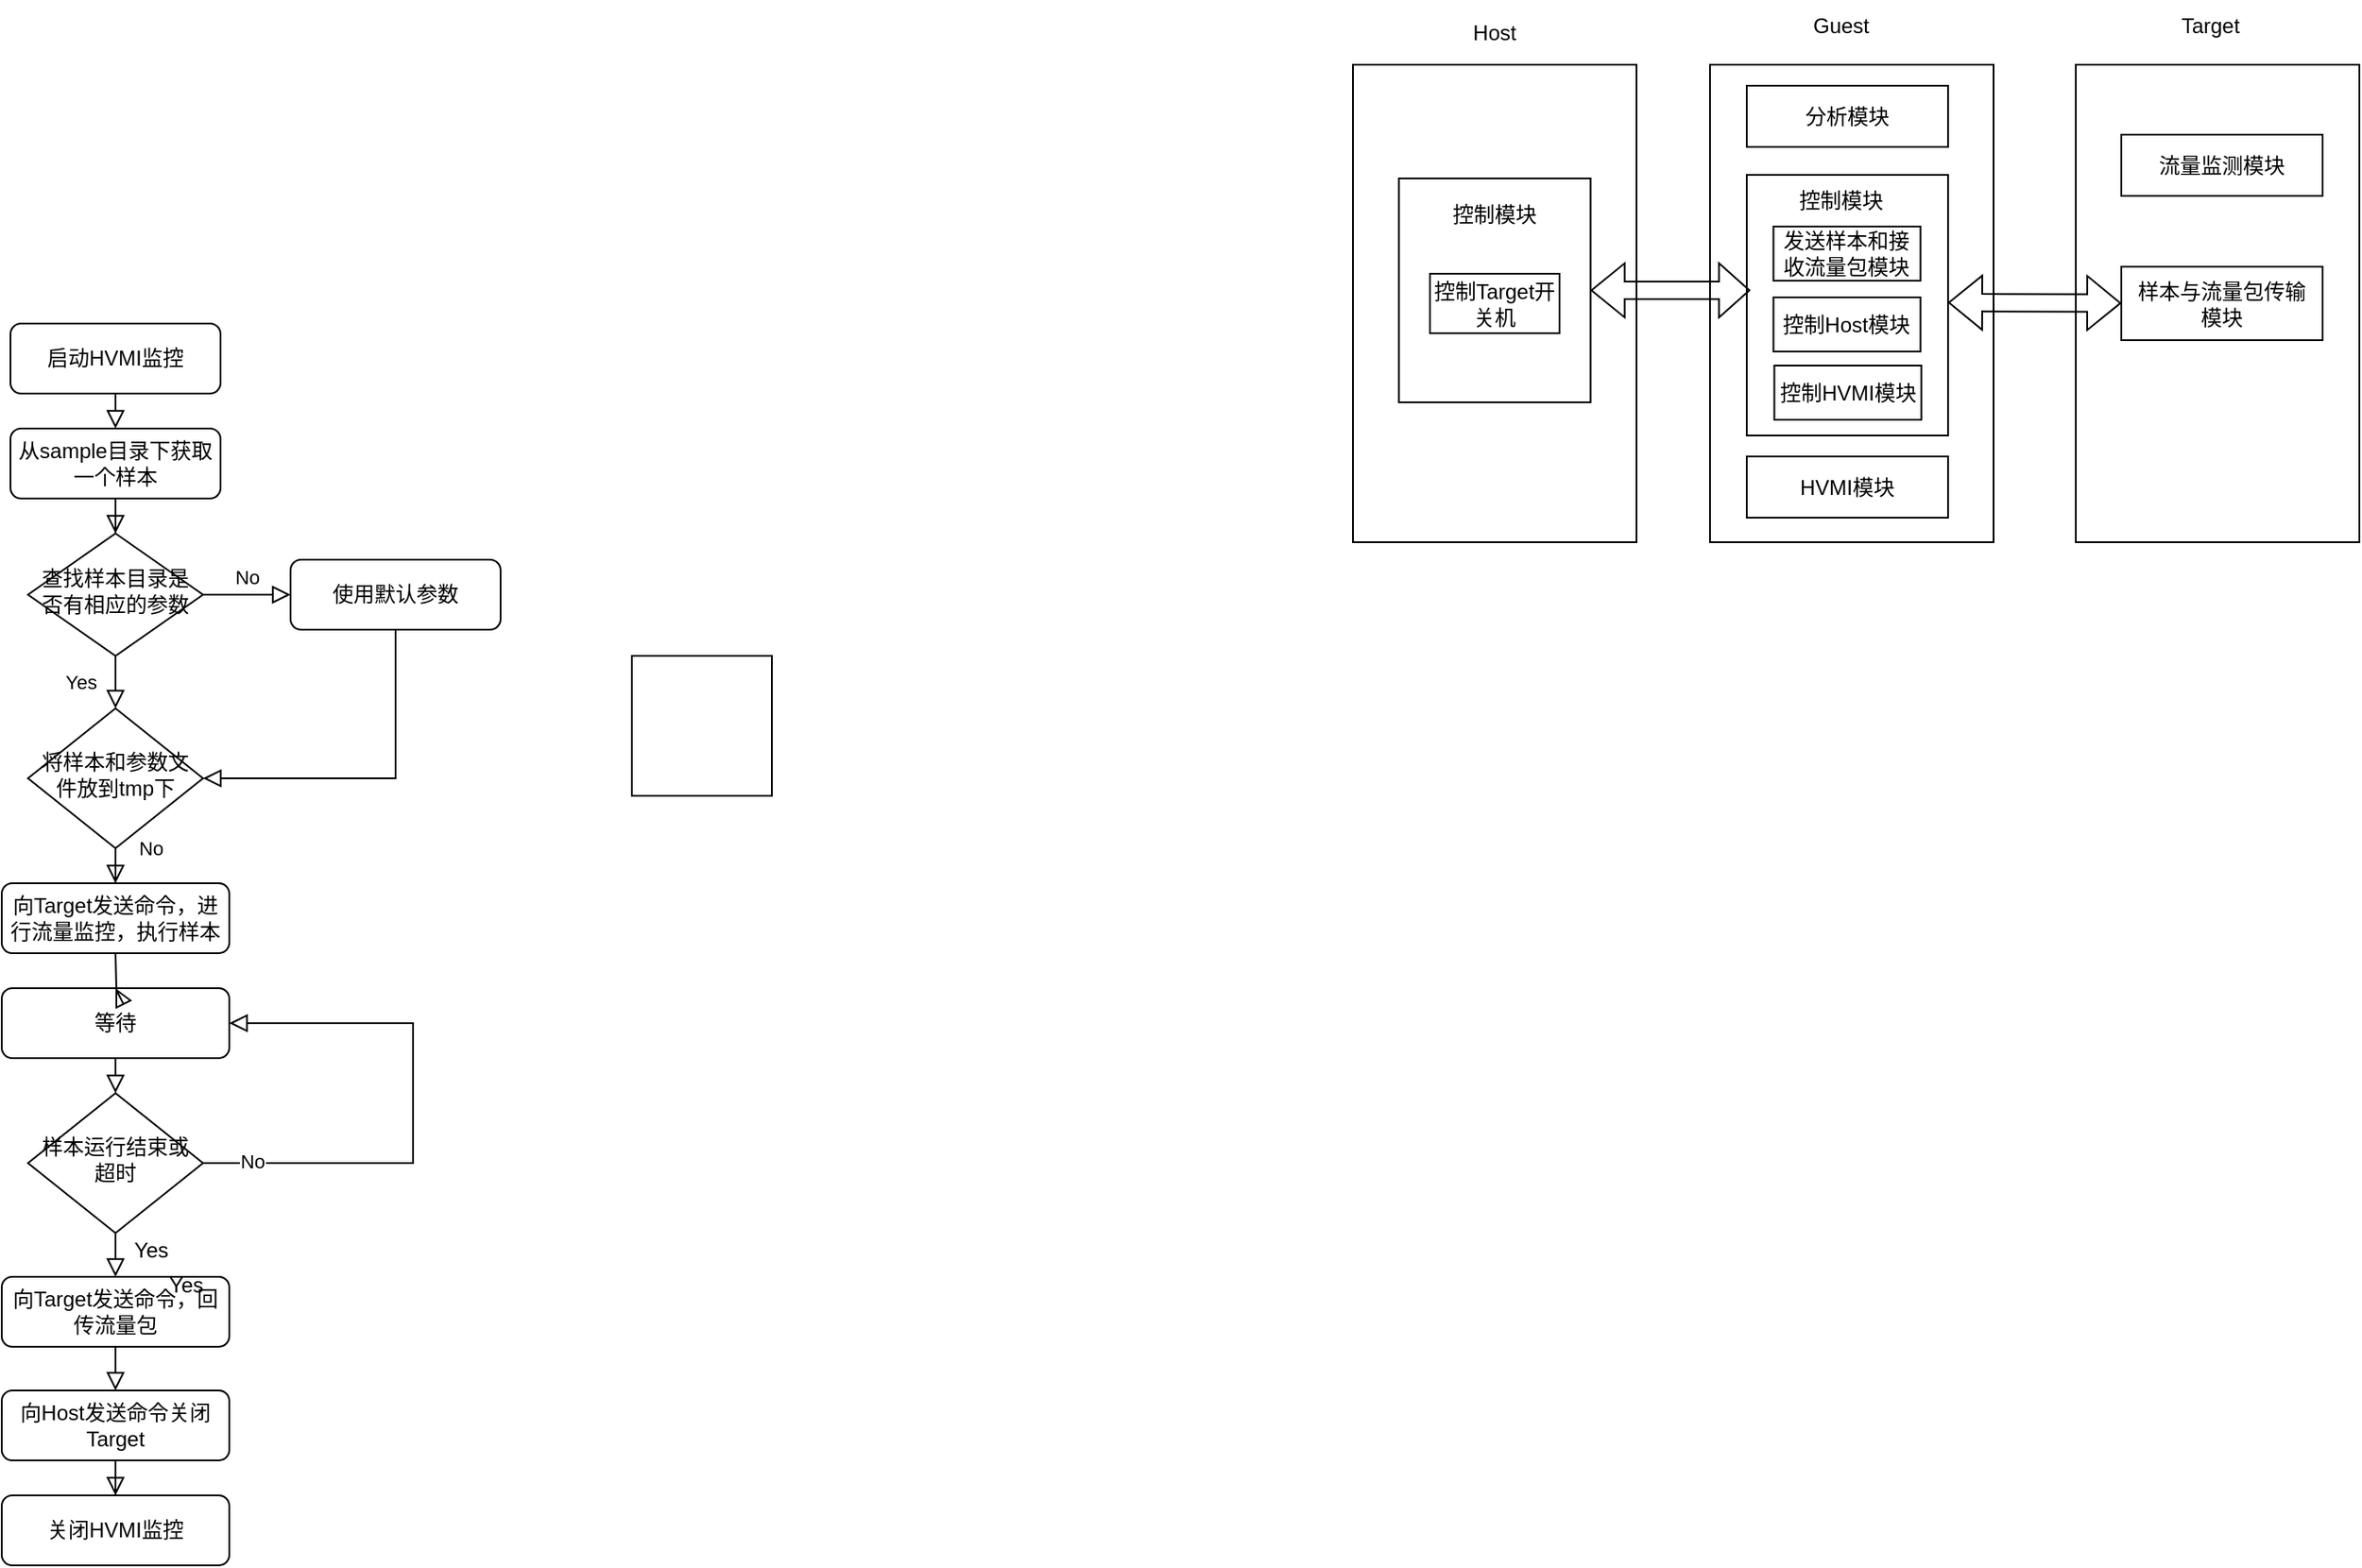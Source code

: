 <mxfile version="20.5.1" type="github" pages="2">
  <diagram id="C5RBs43oDa-KdzZeNtuy" name="Page-1">
    <mxGraphModel dx="1209" dy="634" grid="0" gridSize="10" guides="1" tooltips="1" connect="1" arrows="1" fold="1" page="1" pageScale="1" pageWidth="827" pageHeight="1169" math="0" shadow="0">
      <root>
        <mxCell id="WIyWlLk6GJQsqaUBKTNV-0" />
        <mxCell id="WIyWlLk6GJQsqaUBKTNV-1" parent="WIyWlLk6GJQsqaUBKTNV-0" />
        <mxCell id="WIyWlLk6GJQsqaUBKTNV-2" value="" style="rounded=0;html=1;jettySize=auto;orthogonalLoop=1;fontSize=11;endArrow=block;endFill=0;endSize=8;strokeWidth=1;shadow=0;labelBackgroundColor=none;edgeStyle=orthogonalEdgeStyle;exitX=0.5;exitY=1;exitDx=0;exitDy=0;" parent="WIyWlLk6GJQsqaUBKTNV-1" source="L5bjJk7ckYGiC62Blhyu-32" target="WIyWlLk6GJQsqaUBKTNV-6" edge="1">
          <mxGeometry relative="1" as="geometry">
            <mxPoint x="255" y="440" as="sourcePoint" />
          </mxGeometry>
        </mxCell>
        <mxCell id="WIyWlLk6GJQsqaUBKTNV-3" value="启动HVMI监控" style="rounded=1;whiteSpace=wrap;html=1;fontSize=12;glass=0;strokeWidth=1;shadow=0;" parent="WIyWlLk6GJQsqaUBKTNV-1" vertex="1">
          <mxGeometry x="195" y="360" width="120" height="40" as="geometry" />
        </mxCell>
        <mxCell id="WIyWlLk6GJQsqaUBKTNV-4" value="Yes" style="rounded=0;html=1;jettySize=auto;orthogonalLoop=1;fontSize=11;endArrow=block;endFill=0;endSize=8;strokeWidth=1;shadow=0;labelBackgroundColor=none;edgeStyle=orthogonalEdgeStyle;" parent="WIyWlLk6GJQsqaUBKTNV-1" source="WIyWlLk6GJQsqaUBKTNV-6" target="WIyWlLk6GJQsqaUBKTNV-10" edge="1">
          <mxGeometry y="20" relative="1" as="geometry">
            <mxPoint as="offset" />
          </mxGeometry>
        </mxCell>
        <mxCell id="WIyWlLk6GJQsqaUBKTNV-5" value="No" style="edgeStyle=orthogonalEdgeStyle;rounded=0;html=1;jettySize=auto;orthogonalLoop=1;fontSize=11;endArrow=block;endFill=0;endSize=8;strokeWidth=1;shadow=0;labelBackgroundColor=none;" parent="WIyWlLk6GJQsqaUBKTNV-1" source="WIyWlLk6GJQsqaUBKTNV-6" target="WIyWlLk6GJQsqaUBKTNV-7" edge="1">
          <mxGeometry y="10" relative="1" as="geometry">
            <mxPoint as="offset" />
          </mxGeometry>
        </mxCell>
        <mxCell id="WIyWlLk6GJQsqaUBKTNV-6" value="查找样本目录是否有相应的参数" style="rhombus;whiteSpace=wrap;html=1;shadow=0;fontFamily=Helvetica;fontSize=12;align=center;strokeWidth=1;spacing=6;spacingTop=-4;" parent="WIyWlLk6GJQsqaUBKTNV-1" vertex="1">
          <mxGeometry x="205" y="480" width="100" height="70" as="geometry" />
        </mxCell>
        <mxCell id="WIyWlLk6GJQsqaUBKTNV-7" value="使用默认参数" style="rounded=1;whiteSpace=wrap;html=1;fontSize=12;glass=0;strokeWidth=1;shadow=0;" parent="WIyWlLk6GJQsqaUBKTNV-1" vertex="1">
          <mxGeometry x="355" y="495" width="120" height="40" as="geometry" />
        </mxCell>
        <mxCell id="WIyWlLk6GJQsqaUBKTNV-8" value="No" style="rounded=0;html=1;jettySize=auto;orthogonalLoop=1;fontSize=11;endArrow=block;endFill=0;endSize=8;strokeWidth=1;shadow=0;labelBackgroundColor=none;edgeStyle=orthogonalEdgeStyle;" parent="WIyWlLk6GJQsqaUBKTNV-1" source="WIyWlLk6GJQsqaUBKTNV-10" target="WIyWlLk6GJQsqaUBKTNV-11" edge="1">
          <mxGeometry x="0.333" y="20" relative="1" as="geometry">
            <mxPoint as="offset" />
          </mxGeometry>
        </mxCell>
        <mxCell id="WIyWlLk6GJQsqaUBKTNV-10" value="将样本和参数文件放到tmp下" style="rhombus;whiteSpace=wrap;html=1;shadow=0;fontFamily=Helvetica;fontSize=12;align=center;strokeWidth=1;spacing=6;spacingTop=-4;" parent="WIyWlLk6GJQsqaUBKTNV-1" vertex="1">
          <mxGeometry x="205" y="580" width="100" height="80" as="geometry" />
        </mxCell>
        <mxCell id="WIyWlLk6GJQsqaUBKTNV-11" value="向Target发送命令，进行流量监控，执行样本" style="rounded=1;whiteSpace=wrap;html=1;fontSize=12;glass=0;strokeWidth=1;shadow=0;" parent="WIyWlLk6GJQsqaUBKTNV-1" vertex="1">
          <mxGeometry x="190" y="680" width="130" height="40" as="geometry" />
        </mxCell>
        <mxCell id="L5bjJk7ckYGiC62Blhyu-9" value="" style="rounded=0;html=1;jettySize=auto;orthogonalLoop=1;fontSize=11;endArrow=block;endFill=0;endSize=8;strokeWidth=1;shadow=0;labelBackgroundColor=none;edgeStyle=orthogonalEdgeStyle;exitX=0.5;exitY=1;exitDx=0;exitDy=0;entryX=1;entryY=0.5;entryDx=0;entryDy=0;" parent="WIyWlLk6GJQsqaUBKTNV-1" source="WIyWlLk6GJQsqaUBKTNV-7" target="WIyWlLk6GJQsqaUBKTNV-10" edge="1">
          <mxGeometry relative="1" as="geometry">
            <mxPoint x="265" y="440" as="sourcePoint" />
            <mxPoint x="255" y="570" as="targetPoint" />
            <Array as="points">
              <mxPoint x="415" y="620" />
            </Array>
          </mxGeometry>
        </mxCell>
        <mxCell id="L5bjJk7ckYGiC62Blhyu-11" value="" style="rounded=0;html=1;jettySize=auto;orthogonalLoop=1;fontSize=11;endArrow=block;endFill=0;endSize=8;strokeWidth=1;shadow=0;labelBackgroundColor=none;edgeStyle=orthogonalEdgeStyle;exitX=0.5;exitY=1;exitDx=0;exitDy=0;entryX=0.5;entryY=0;entryDx=0;entryDy=0;" parent="WIyWlLk6GJQsqaUBKTNV-1" source="WIyWlLk6GJQsqaUBKTNV-3" target="L5bjJk7ckYGiC62Blhyu-32" edge="1">
          <mxGeometry relative="1" as="geometry">
            <mxPoint x="265" y="507" as="sourcePoint" />
            <mxPoint x="255" y="417" as="targetPoint" />
          </mxGeometry>
        </mxCell>
        <mxCell id="L5bjJk7ckYGiC62Blhyu-18" value="等待" style="rounded=1;whiteSpace=wrap;html=1;fontSize=12;glass=0;strokeWidth=1;shadow=0;" parent="WIyWlLk6GJQsqaUBKTNV-1" vertex="1">
          <mxGeometry x="190" y="740" width="130" height="40" as="geometry" />
        </mxCell>
        <mxCell id="L5bjJk7ckYGiC62Blhyu-19" value="样本运行结束或超时" style="rhombus;whiteSpace=wrap;html=1;shadow=0;fontFamily=Helvetica;fontSize=12;align=center;strokeWidth=1;spacing=6;spacingTop=-4;" parent="WIyWlLk6GJQsqaUBKTNV-1" vertex="1">
          <mxGeometry x="205" y="800" width="100" height="80" as="geometry" />
        </mxCell>
        <mxCell id="L5bjJk7ckYGiC62Blhyu-21" value="" style="rounded=0;html=1;jettySize=auto;orthogonalLoop=1;fontSize=11;endArrow=block;endFill=0;endSize=8;strokeWidth=1;shadow=0;labelBackgroundColor=none;edgeStyle=orthogonalEdgeStyle;" parent="WIyWlLk6GJQsqaUBKTNV-1" target="L5bjJk7ckYGiC62Blhyu-18" edge="1">
          <mxGeometry relative="1" as="geometry">
            <mxPoint x="255" y="720" as="sourcePoint" />
            <mxPoint x="265" y="350" as="targetPoint" />
          </mxGeometry>
        </mxCell>
        <mxCell id="L5bjJk7ckYGiC62Blhyu-23" value="" style="rounded=0;html=1;jettySize=auto;orthogonalLoop=1;fontSize=11;endArrow=block;endFill=0;endSize=8;strokeWidth=1;shadow=0;labelBackgroundColor=none;edgeStyle=orthogonalEdgeStyle;entryX=0.5;entryY=0;entryDx=0;entryDy=0;" parent="WIyWlLk6GJQsqaUBKTNV-1" target="L5bjJk7ckYGiC62Blhyu-19" edge="1">
          <mxGeometry relative="1" as="geometry">
            <mxPoint x="255" y="780" as="sourcePoint" />
            <mxPoint x="265" y="750" as="targetPoint" />
          </mxGeometry>
        </mxCell>
        <mxCell id="L5bjJk7ckYGiC62Blhyu-24" value="向Target发送命令，回传流量包" style="rounded=1;whiteSpace=wrap;html=1;fontSize=12;glass=0;strokeWidth=1;shadow=0;" parent="WIyWlLk6GJQsqaUBKTNV-1" vertex="1">
          <mxGeometry x="190" y="905" width="130" height="40" as="geometry" />
        </mxCell>
        <mxCell id="L5bjJk7ckYGiC62Blhyu-26" value="" style="rounded=0;html=1;jettySize=auto;orthogonalLoop=1;fontSize=11;endArrow=block;endFill=0;endSize=8;strokeWidth=1;shadow=0;labelBackgroundColor=none;edgeStyle=orthogonalEdgeStyle;entryX=0.5;entryY=0;entryDx=0;entryDy=0;exitX=0.5;exitY=1;exitDx=0;exitDy=0;" parent="WIyWlLk6GJQsqaUBKTNV-1" source="L5bjJk7ckYGiC62Blhyu-19" target="L5bjJk7ckYGiC62Blhyu-24" edge="1">
          <mxGeometry relative="1" as="geometry">
            <mxPoint x="255" y="900" as="sourcePoint" />
            <mxPoint x="265" y="830" as="targetPoint" />
          </mxGeometry>
        </mxCell>
        <mxCell id="L5bjJk7ckYGiC62Blhyu-27" value="Yes" style="text;html=1;align=center;verticalAlign=middle;resizable=0;points=[];autosize=1;strokeColor=none;fillColor=none;" parent="WIyWlLk6GJQsqaUBKTNV-1" vertex="1">
          <mxGeometry x="255" y="875" width="40" height="30" as="geometry" />
        </mxCell>
        <mxCell id="L5bjJk7ckYGiC62Blhyu-28" value="" style="rounded=0;html=1;jettySize=auto;orthogonalLoop=1;fontSize=11;endArrow=block;endFill=0;endSize=8;strokeWidth=1;shadow=0;labelBackgroundColor=none;edgeStyle=orthogonalEdgeStyle;exitX=1;exitY=0.5;exitDx=0;exitDy=0;entryX=1;entryY=0.5;entryDx=0;entryDy=0;" parent="WIyWlLk6GJQsqaUBKTNV-1" source="L5bjJk7ckYGiC62Blhyu-19" target="L5bjJk7ckYGiC62Blhyu-18" edge="1">
          <mxGeometry relative="1" as="geometry">
            <mxPoint x="425" y="485" as="sourcePoint" />
            <mxPoint x="315" y="590" as="targetPoint" />
            <Array as="points">
              <mxPoint x="425" y="840" />
              <mxPoint x="425" y="760" />
            </Array>
          </mxGeometry>
        </mxCell>
        <mxCell id="L5bjJk7ckYGiC62Blhyu-29" value="No" style="edgeLabel;html=1;align=center;verticalAlign=middle;resizable=0;points=[];" parent="L5bjJk7ckYGiC62Blhyu-28" vertex="1" connectable="0">
          <mxGeometry x="-0.82" y="1" relative="1" as="geometry">
            <mxPoint as="offset" />
          </mxGeometry>
        </mxCell>
        <mxCell id="L5bjJk7ckYGiC62Blhyu-32" value="从sample目录下获取一个样本" style="rounded=1;whiteSpace=wrap;html=1;fontSize=12;glass=0;strokeWidth=1;shadow=0;" parent="WIyWlLk6GJQsqaUBKTNV-1" vertex="1">
          <mxGeometry x="195" y="420" width="120" height="40" as="geometry" />
        </mxCell>
        <mxCell id="L5bjJk7ckYGiC62Blhyu-34" value="向Host发送命令关闭Target" style="rounded=1;whiteSpace=wrap;html=1;fontSize=12;glass=0;strokeWidth=1;shadow=0;" parent="WIyWlLk6GJQsqaUBKTNV-1" vertex="1">
          <mxGeometry x="190" y="970" width="130" height="40" as="geometry" />
        </mxCell>
        <mxCell id="L5bjJk7ckYGiC62Blhyu-36" value="Yes" style="text;html=1;align=center;verticalAlign=middle;resizable=0;points=[];autosize=1;strokeColor=none;fillColor=none;" parent="WIyWlLk6GJQsqaUBKTNV-1" vertex="1">
          <mxGeometry x="275" y="895" width="40" height="30" as="geometry" />
        </mxCell>
        <mxCell id="L5bjJk7ckYGiC62Blhyu-37" value="" style="rounded=0;html=1;jettySize=auto;orthogonalLoop=1;fontSize=11;endArrow=block;endFill=0;endSize=8;strokeWidth=1;shadow=0;labelBackgroundColor=none;edgeStyle=orthogonalEdgeStyle;entryX=0.5;entryY=0;entryDx=0;entryDy=0;exitX=0.5;exitY=1;exitDx=0;exitDy=0;" parent="WIyWlLk6GJQsqaUBKTNV-1" source="L5bjJk7ckYGiC62Blhyu-24" target="L5bjJk7ckYGiC62Blhyu-34" edge="1">
          <mxGeometry relative="1" as="geometry">
            <mxPoint x="255" y="950" as="sourcePoint" />
            <mxPoint x="265" y="810" as="targetPoint" />
          </mxGeometry>
        </mxCell>
        <mxCell id="L5bjJk7ckYGiC62Blhyu-38" value="关闭HVMI监控" style="rounded=1;whiteSpace=wrap;html=1;fontSize=12;glass=0;strokeWidth=1;shadow=0;" parent="WIyWlLk6GJQsqaUBKTNV-1" vertex="1">
          <mxGeometry x="190" y="1030" width="130" height="40" as="geometry" />
        </mxCell>
        <mxCell id="L5bjJk7ckYGiC62Blhyu-39" value="" style="rounded=0;html=1;jettySize=auto;orthogonalLoop=1;fontSize=11;endArrow=block;endFill=0;endSize=8;strokeWidth=1;shadow=0;labelBackgroundColor=none;edgeStyle=orthogonalEdgeStyle;exitX=0.5;exitY=1;exitDx=0;exitDy=0;" parent="WIyWlLk6GJQsqaUBKTNV-1" source="L5bjJk7ckYGiC62Blhyu-34" target="L5bjJk7ckYGiC62Blhyu-38" edge="1">
          <mxGeometry relative="1" as="geometry">
            <mxPoint x="265" y="955" as="sourcePoint" />
            <mxPoint x="265" y="980" as="targetPoint" />
          </mxGeometry>
        </mxCell>
        <mxCell id="L5bjJk7ckYGiC62Blhyu-49" value="" style="whiteSpace=wrap;html=1;aspect=fixed;" parent="WIyWlLk6GJQsqaUBKTNV-1" vertex="1">
          <mxGeometry x="550" y="550" width="80" height="80" as="geometry" />
        </mxCell>
        <mxCell id="2C7Q1RRgd2hbF5ToqMca-0" value="" style="rounded=0;whiteSpace=wrap;html=1;" parent="WIyWlLk6GJQsqaUBKTNV-1" vertex="1">
          <mxGeometry x="1166" y="212" width="162" height="273" as="geometry" />
        </mxCell>
        <mxCell id="2C7Q1RRgd2hbF5ToqMca-1" value="" style="rounded=0;whiteSpace=wrap;html=1;" parent="WIyWlLk6GJQsqaUBKTNV-1" vertex="1">
          <mxGeometry x="1375" y="212" width="162" height="273" as="geometry" />
        </mxCell>
        <mxCell id="2C7Q1RRgd2hbF5ToqMca-2" value="分析模块" style="rounded=0;whiteSpace=wrap;html=1;" parent="WIyWlLk6GJQsqaUBKTNV-1" vertex="1">
          <mxGeometry x="1187" y="224" width="115" height="35" as="geometry" />
        </mxCell>
        <mxCell id="2C7Q1RRgd2hbF5ToqMca-3" value="" style="rounded=0;whiteSpace=wrap;html=1;" parent="WIyWlLk6GJQsqaUBKTNV-1" vertex="1">
          <mxGeometry x="1187" y="275" width="115" height="149" as="geometry" />
        </mxCell>
        <mxCell id="2C7Q1RRgd2hbF5ToqMca-4" value="HVMI模块" style="rounded=0;whiteSpace=wrap;html=1;" parent="WIyWlLk6GJQsqaUBKTNV-1" vertex="1">
          <mxGeometry x="1187" y="436" width="115" height="35" as="geometry" />
        </mxCell>
        <mxCell id="2C7Q1RRgd2hbF5ToqMca-6" value="流量监测模块" style="rounded=0;whiteSpace=wrap;html=1;" parent="WIyWlLk6GJQsqaUBKTNV-1" vertex="1">
          <mxGeometry x="1401" y="252" width="115" height="35" as="geometry" />
        </mxCell>
        <mxCell id="2C7Q1RRgd2hbF5ToqMca-7" value="" style="rounded=0;whiteSpace=wrap;html=1;" parent="WIyWlLk6GJQsqaUBKTNV-1" vertex="1">
          <mxGeometry x="1401" y="327.5" width="115" height="42" as="geometry" />
        </mxCell>
        <mxCell id="2C7Q1RRgd2hbF5ToqMca-9" value="" style="rounded=0;whiteSpace=wrap;html=1;" parent="WIyWlLk6GJQsqaUBKTNV-1" vertex="1">
          <mxGeometry x="962" y="212" width="162" height="273" as="geometry" />
        </mxCell>
        <mxCell id="2C7Q1RRgd2hbF5ToqMca-10" value="" style="rounded=0;whiteSpace=wrap;html=1;" parent="WIyWlLk6GJQsqaUBKTNV-1" vertex="1">
          <mxGeometry x="988.25" y="277" width="109.5" height="128" as="geometry" />
        </mxCell>
        <mxCell id="2C7Q1RRgd2hbF5ToqMca-12" value="Host" style="text;html=1;strokeColor=none;fillColor=none;align=center;verticalAlign=middle;whiteSpace=wrap;rounded=0;" parent="WIyWlLk6GJQsqaUBKTNV-1" vertex="1">
          <mxGeometry x="1013" y="179" width="60" height="30" as="geometry" />
        </mxCell>
        <mxCell id="2C7Q1RRgd2hbF5ToqMca-13" value="Guest" style="text;html=1;strokeColor=none;fillColor=none;align=center;verticalAlign=middle;whiteSpace=wrap;rounded=0;" parent="WIyWlLk6GJQsqaUBKTNV-1" vertex="1">
          <mxGeometry x="1211" y="175" width="60" height="30" as="geometry" />
        </mxCell>
        <mxCell id="2C7Q1RRgd2hbF5ToqMca-14" value="Target" style="text;html=1;strokeColor=none;fillColor=none;align=center;verticalAlign=middle;whiteSpace=wrap;rounded=0;" parent="WIyWlLk6GJQsqaUBKTNV-1" vertex="1">
          <mxGeometry x="1422" y="175" width="60" height="30" as="geometry" />
        </mxCell>
        <mxCell id="2C7Q1RRgd2hbF5ToqMca-15" value="" style="shape=flexArrow;endArrow=classic;startArrow=classic;html=1;rounded=0;exitX=1;exitY=0.5;exitDx=0;exitDy=0;width=10;endSize=5.45;" parent="WIyWlLk6GJQsqaUBKTNV-1" source="2C7Q1RRgd2hbF5ToqMca-10" edge="1">
          <mxGeometry width="100" height="100" relative="1" as="geometry">
            <mxPoint x="1097" y="344.5" as="sourcePoint" />
            <mxPoint x="1189" y="341" as="targetPoint" />
            <Array as="points" />
          </mxGeometry>
        </mxCell>
        <mxCell id="2C7Q1RRgd2hbF5ToqMca-16" value="" style="shape=flexArrow;endArrow=classic;startArrow=classic;html=1;rounded=0;exitX=1;exitY=0.5;exitDx=0;exitDy=0;" parent="WIyWlLk6GJQsqaUBKTNV-1" target="2C7Q1RRgd2hbF5ToqMca-7" edge="1">
          <mxGeometry width="100" height="100" relative="1" as="geometry">
            <mxPoint x="1302" y="348" as="sourcePoint" />
            <mxPoint x="1413" y="346" as="targetPoint" />
            <Array as="points" />
          </mxGeometry>
        </mxCell>
        <mxCell id="2C7Q1RRgd2hbF5ToqMca-17" value="样本与流量包传输模块" style="text;html=1;strokeColor=none;fillColor=none;align=center;verticalAlign=middle;whiteSpace=wrap;rounded=0;" parent="WIyWlLk6GJQsqaUBKTNV-1" vertex="1">
          <mxGeometry x="1407" y="333.5" width="103" height="30" as="geometry" />
        </mxCell>
        <mxCell id="2C7Q1RRgd2hbF5ToqMca-20" value="控制模块" style="text;html=1;strokeColor=none;fillColor=none;align=center;verticalAlign=middle;whiteSpace=wrap;rounded=0;" parent="WIyWlLk6GJQsqaUBKTNV-1" vertex="1">
          <mxGeometry x="1013" y="283" width="60" height="30" as="geometry" />
        </mxCell>
        <mxCell id="2C7Q1RRgd2hbF5ToqMca-21" value="控制Target开关机" style="rounded=0;whiteSpace=wrap;html=1;" parent="WIyWlLk6GJQsqaUBKTNV-1" vertex="1">
          <mxGeometry x="1006" y="331.5" width="74" height="34" as="geometry" />
        </mxCell>
        <mxCell id="2C7Q1RRgd2hbF5ToqMca-22" value="控制模块" style="text;html=1;strokeColor=none;fillColor=none;align=center;verticalAlign=middle;whiteSpace=wrap;rounded=0;" parent="WIyWlLk6GJQsqaUBKTNV-1" vertex="1">
          <mxGeometry x="1211" y="275" width="60" height="30" as="geometry" />
        </mxCell>
        <mxCell id="2C7Q1RRgd2hbF5ToqMca-23" value="控制Host模块" style="rounded=0;whiteSpace=wrap;html=1;" parent="WIyWlLk6GJQsqaUBKTNV-1" vertex="1">
          <mxGeometry x="1202.25" y="345" width="84" height="31" as="geometry" />
        </mxCell>
        <mxCell id="2C7Q1RRgd2hbF5ToqMca-25" value="控制HVMI模块" style="rounded=0;whiteSpace=wrap;html=1;" parent="WIyWlLk6GJQsqaUBKTNV-1" vertex="1">
          <mxGeometry x="1202.75" y="384" width="84" height="31" as="geometry" />
        </mxCell>
        <mxCell id="2C7Q1RRgd2hbF5ToqMca-27" value="发送样本和接收流量包模块" style="rounded=0;whiteSpace=wrap;html=1;" parent="WIyWlLk6GJQsqaUBKTNV-1" vertex="1">
          <mxGeometry x="1202.25" y="304.5" width="84" height="31" as="geometry" />
        </mxCell>
      </root>
    </mxGraphModel>
  </diagram>
  <diagram id="dv8fNbfLvrGS_oDKJWrS" name="第 2 页">
    <mxGraphModel dx="1209" dy="578" grid="1" gridSize="10" guides="1" tooltips="1" connect="1" arrows="1" fold="1" page="1" pageScale="1" pageWidth="827" pageHeight="1169" math="0" shadow="0">
      <root>
        <mxCell id="0" />
        <mxCell id="1" parent="0" />
      </root>
    </mxGraphModel>
  </diagram>
</mxfile>
